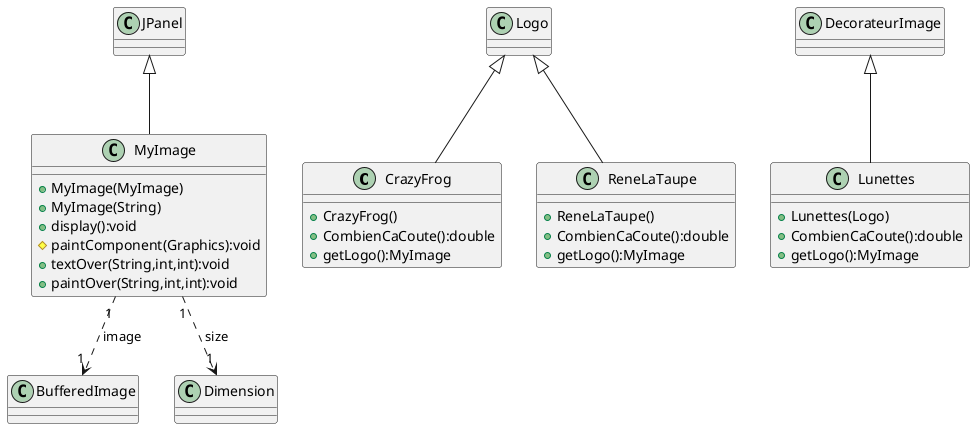 @startuml
class CrazyFrog {
+CrazyFrog()
+CombienCaCoute():double
+getLogo():MyImage
}

class Lunettes {
+Lunettes(Logo)
+CombienCaCoute():double
+getLogo():MyImage
}

class ReneLaTaupe {
+ReneLaTaupe()
+CombienCaCoute():double
+getLogo():MyImage
}

class MyImage {
+MyImage(MyImage)
+MyImage(String)
+display():void
#paintComponent(Graphics):void
+textOver(String,int,int):void
+paintOver(String,int,int):void
}

CrazyFrog -u-|> Logo : ""
Lunettes -u-|> DecorateurImage : ""
ReneLaTaupe -u-|> Logo : ""
MyImage "1" ..> "1" BufferedImage : image
MyImage "1" ..> "1" Dimension : size
MyImage -u-|> JPanel : ""
@enduml